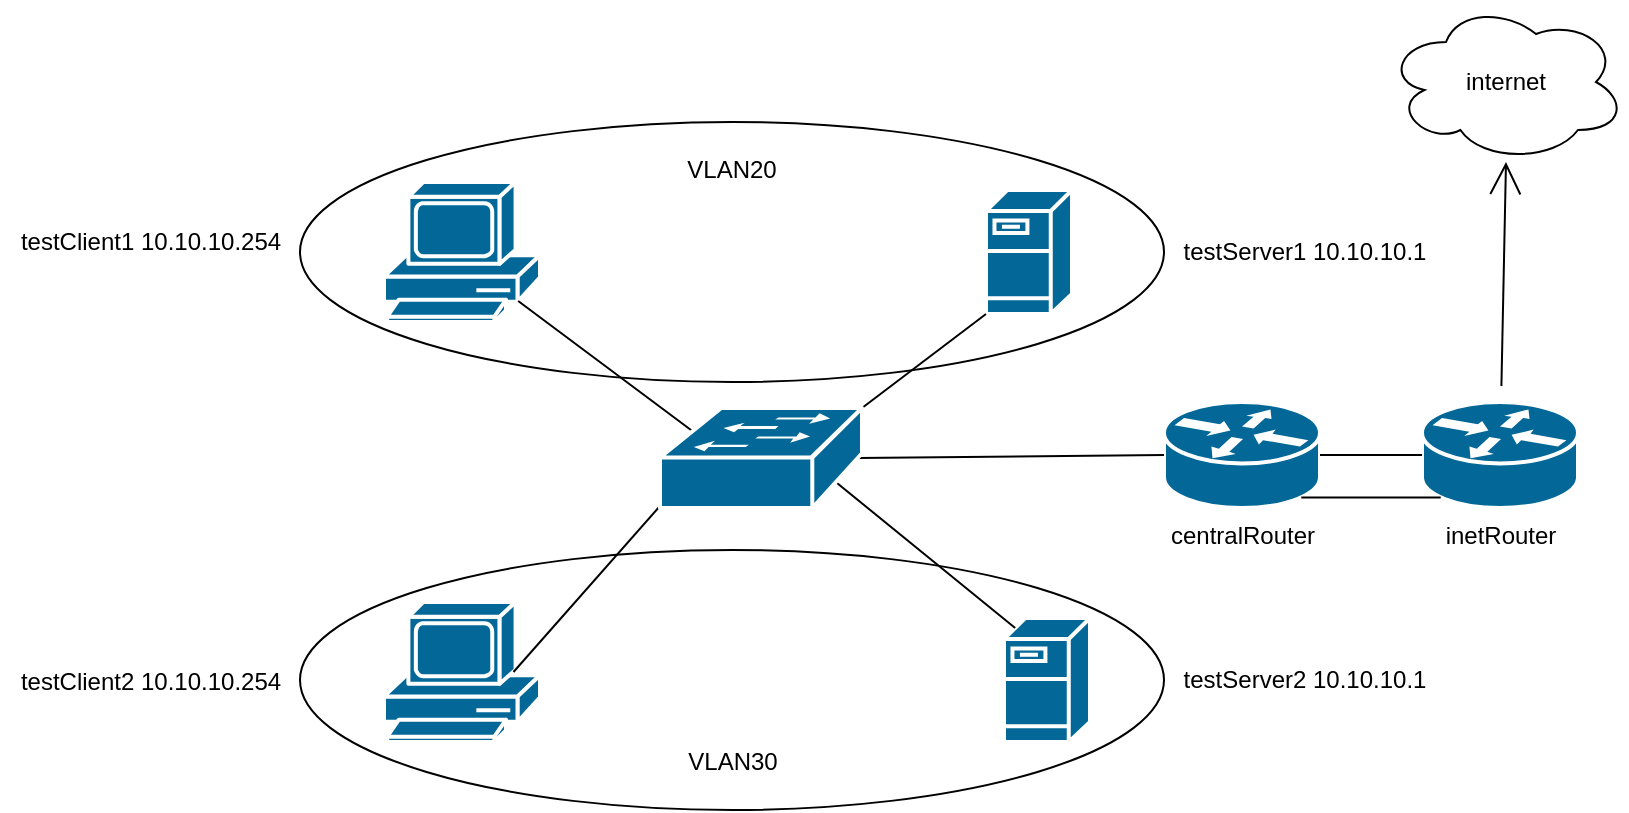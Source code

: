 <mxfile version="15.3.5" type="device"><diagram id="wDId8T9FKloI9gvBJdgD" name="Страница 1"><mxGraphModel dx="2932" dy="822" grid="1" gridSize="10" guides="1" tooltips="1" connect="1" arrows="1" fold="1" page="1" pageScale="1" pageWidth="827" pageHeight="583" math="0" shadow="0"><root><mxCell id="0"/><mxCell id="1" parent="0"/><mxCell id="29ul-pnNTCJSEjeqBZNy-23" value="" style="ellipse;whiteSpace=wrap;html=1;hachureGap=4;pointerEvents=0;" vertex="1" parent="1"><mxGeometry x="-1490" y="364" width="432" height="130" as="geometry"/></mxCell><mxCell id="29ul-pnNTCJSEjeqBZNy-4" value="" style="shape=mxgraph.cisco.servers.fileserver;sketch=0;html=1;pointerEvents=1;dashed=0;fillColor=#036897;strokeColor=#ffffff;strokeWidth=2;verticalLabelPosition=bottom;verticalAlign=top;align=center;outlineConnect=0;hachureGap=4;" vertex="1" parent="1"><mxGeometry x="-1147" y="184" width="43" height="62" as="geometry"/></mxCell><mxCell id="29ul-pnNTCJSEjeqBZNy-5" value="" style="shape=mxgraph.cisco.servers.fileserver;sketch=0;html=1;pointerEvents=1;dashed=0;fillColor=#036897;strokeColor=#ffffff;strokeWidth=2;verticalLabelPosition=bottom;verticalAlign=top;align=center;outlineConnect=0;hachureGap=4;" vertex="1" parent="1"><mxGeometry x="-1138" y="398" width="43" height="62" as="geometry"/></mxCell><mxCell id="29ul-pnNTCJSEjeqBZNy-7" value="" style="shape=mxgraph.cisco.computers_and_peripherals.pc;sketch=0;html=1;pointerEvents=1;dashed=0;fillColor=#036897;strokeColor=#ffffff;strokeWidth=2;verticalLabelPosition=bottom;verticalAlign=top;align=center;outlineConnect=0;hachureGap=4;" vertex="1" parent="1"><mxGeometry x="-1448" y="180" width="78" height="70" as="geometry"/></mxCell><mxCell id="29ul-pnNTCJSEjeqBZNy-8" value="" style="shape=mxgraph.cisco.computers_and_peripherals.pc;sketch=0;html=1;pointerEvents=1;dashed=0;fillColor=#036897;strokeColor=#ffffff;strokeWidth=2;verticalLabelPosition=bottom;verticalAlign=top;align=center;outlineConnect=0;hachureGap=4;" vertex="1" parent="1"><mxGeometry x="-1448" y="390" width="78" height="70" as="geometry"/></mxCell><mxCell id="29ul-pnNTCJSEjeqBZNy-28" style="edgeStyle=none;curved=1;rounded=0;orthogonalLoop=1;jettySize=auto;html=1;entryX=0.5;entryY=1;entryDx=0;entryDy=0;entryPerimeter=0;endArrow=open;startSize=14;endSize=14;sourcePerimeterSpacing=8;targetPerimeterSpacing=8;" edge="1" parent="1" source="29ul-pnNTCJSEjeqBZNy-10" target="29ul-pnNTCJSEjeqBZNy-20"><mxGeometry relative="1" as="geometry"/></mxCell><mxCell id="29ul-pnNTCJSEjeqBZNy-10" value="inetRouter" style="shape=mxgraph.cisco.routers.router;sketch=0;html=1;pointerEvents=1;dashed=0;fillColor=#036897;strokeColor=#ffffff;strokeWidth=2;verticalLabelPosition=bottom;verticalAlign=top;align=center;outlineConnect=0;hachureGap=4;" vertex="1" parent="1"><mxGeometry x="-929" y="290" width="78" height="53" as="geometry"/></mxCell><mxCell id="29ul-pnNTCJSEjeqBZNy-11" value="centralRouter&lt;br&gt;" style="shape=mxgraph.cisco.routers.router;sketch=0;html=1;pointerEvents=1;dashed=0;fillColor=#036897;strokeColor=#ffffff;strokeWidth=2;verticalLabelPosition=bottom;verticalAlign=top;align=center;outlineConnect=0;hachureGap=4;" vertex="1" parent="1"><mxGeometry x="-1058" y="290" width="78" height="53" as="geometry"/></mxCell><mxCell id="29ul-pnNTCJSEjeqBZNy-16" value="" style="endArrow=none;html=1;startSize=14;endSize=14;sourcePerimeterSpacing=8;targetPerimeterSpacing=8;entryX=0.16;entryY=0.23;entryDx=0;entryDy=0;entryPerimeter=0;exitX=0.86;exitY=0.85;exitDx=0;exitDy=0;exitPerimeter=0;" edge="1" parent="1" source="29ul-pnNTCJSEjeqBZNy-7" target="29ul-pnNTCJSEjeqBZNy-42"><mxGeometry width="50" height="50" relative="1" as="geometry"><mxPoint x="-1362" y="260" as="sourcePoint"/><mxPoint x="-1284.64" y="295.3" as="targetPoint"/></mxGeometry></mxCell><mxCell id="29ul-pnNTCJSEjeqBZNy-17" value="" style="endArrow=none;html=1;startSize=14;endSize=14;sourcePerimeterSpacing=8;targetPerimeterSpacing=8;exitX=0.83;exitY=0.5;exitDx=0;exitDy=0;exitPerimeter=0;entryX=0;entryY=0.98;entryDx=0;entryDy=0;entryPerimeter=0;" edge="1" parent="1" source="29ul-pnNTCJSEjeqBZNy-8" target="29ul-pnNTCJSEjeqBZNy-42"><mxGeometry width="50" height="50" relative="1" as="geometry"><mxPoint x="-1078" y="290" as="sourcePoint"/><mxPoint x="-1284.64" y="337.7" as="targetPoint"/></mxGeometry></mxCell><mxCell id="29ul-pnNTCJSEjeqBZNy-18" value="" style="endArrow=none;html=1;startSize=14;endSize=14;sourcePerimeterSpacing=8;targetPerimeterSpacing=8;exitX=1;exitY=0;exitDx=0;exitDy=0;exitPerimeter=0;entryX=0;entryY=1;entryDx=0;entryDy=0;entryPerimeter=0;" edge="1" parent="1" source="29ul-pnNTCJSEjeqBZNy-42" target="29ul-pnNTCJSEjeqBZNy-4"><mxGeometry width="50" height="50" relative="1" as="geometry"><mxPoint x="-1225.36" y="295.3" as="sourcePoint"/><mxPoint x="-1238" y="-30" as="targetPoint"/></mxGeometry></mxCell><mxCell id="29ul-pnNTCJSEjeqBZNy-19" value="" style="endArrow=none;html=1;startSize=14;endSize=14;sourcePerimeterSpacing=8;targetPerimeterSpacing=8;entryX=0.13;entryY=0.08;entryDx=0;entryDy=0;entryPerimeter=0;exitX=0.87;exitY=0.74;exitDx=0;exitDy=0;exitPerimeter=0;" edge="1" parent="1" source="29ul-pnNTCJSEjeqBZNy-42" target="29ul-pnNTCJSEjeqBZNy-5"><mxGeometry width="50" height="50" relative="1" as="geometry"><mxPoint x="-1160" y="351" as="sourcePoint"/><mxPoint x="-1028" y="240" as="targetPoint"/></mxGeometry></mxCell><mxCell id="29ul-pnNTCJSEjeqBZNy-20" value="internet" style="ellipse;shape=cloud;whiteSpace=wrap;html=1;hachureGap=4;pointerEvents=0;" vertex="1" parent="1"><mxGeometry x="-947" y="90" width="120" height="80" as="geometry"/></mxCell><mxCell id="29ul-pnNTCJSEjeqBZNy-21" value="" style="ellipse;whiteSpace=wrap;html=1;hachureGap=4;pointerEvents=0;fillColor=none;" vertex="1" parent="1"><mxGeometry x="-1490" y="150" width="432" height="130" as="geometry"/></mxCell><mxCell id="29ul-pnNTCJSEjeqBZNy-24" value="" style="endArrow=none;html=1;startSize=14;endSize=14;sourcePerimeterSpacing=8;targetPerimeterSpacing=8;exitX=0.98;exitY=0.5;exitDx=0;exitDy=0;exitPerimeter=0;entryX=0;entryY=0.5;entryDx=0;entryDy=0;entryPerimeter=0;" edge="1" parent="1" source="29ul-pnNTCJSEjeqBZNy-42" target="29ul-pnNTCJSEjeqBZNy-11"><mxGeometry width="50" height="50" relative="1" as="geometry"><mxPoint x="-1216.0" y="316.5" as="sourcePoint"/><mxPoint x="-1038" y="180" as="targetPoint"/></mxGeometry></mxCell><mxCell id="29ul-pnNTCJSEjeqBZNy-29" value="VLAN20" style="text;html=1;strokeColor=none;fillColor=none;align=center;verticalAlign=middle;whiteSpace=wrap;rounded=0;hachureGap=4;pointerEvents=0;" vertex="1" parent="1"><mxGeometry x="-1294" y="164" width="40" height="20" as="geometry"/></mxCell><mxCell id="29ul-pnNTCJSEjeqBZNy-30" value="VLAN30" style="text;html=1;align=center;verticalAlign=middle;resizable=0;points=[];autosize=1;strokeColor=none;fillColor=none;" vertex="1" parent="1"><mxGeometry x="-1304" y="460" width="60" height="20" as="geometry"/></mxCell><mxCell id="29ul-pnNTCJSEjeqBZNy-31" value="testClient1 10.10.10.254&lt;br&gt;" style="text;html=1;align=center;verticalAlign=middle;resizable=0;points=[];autosize=1;strokeColor=none;fillColor=none;" vertex="1" parent="1"><mxGeometry x="-1640" y="200" width="150" height="20" as="geometry"/></mxCell><mxCell id="29ul-pnNTCJSEjeqBZNy-32" value="testClient2 10.10.10.254" style="text;html=1;align=center;verticalAlign=middle;resizable=0;points=[];autosize=1;strokeColor=none;fillColor=none;" vertex="1" parent="1"><mxGeometry x="-1640" y="420" width="150" height="20" as="geometry"/></mxCell><mxCell id="29ul-pnNTCJSEjeqBZNy-33" value="testServer1 10.10.10.1" style="text;html=1;align=center;verticalAlign=middle;resizable=0;points=[];autosize=1;strokeColor=none;fillColor=none;" vertex="1" parent="1"><mxGeometry x="-1058" y="205" width="140" height="20" as="geometry"/></mxCell><mxCell id="29ul-pnNTCJSEjeqBZNy-34" value="testServer2 10.10.10.1" style="text;html=1;align=center;verticalAlign=middle;resizable=0;points=[];autosize=1;strokeColor=none;fillColor=none;" vertex="1" parent="1"><mxGeometry x="-1058" y="419" width="140" height="20" as="geometry"/></mxCell><mxCell id="29ul-pnNTCJSEjeqBZNy-40" value="" style="endArrow=none;html=1;startSize=14;endSize=14;sourcePerimeterSpacing=8;targetPerimeterSpacing=8;exitX=1;exitY=0.5;exitDx=0;exitDy=0;exitPerimeter=0;entryX=0;entryY=0.5;entryDx=0;entryDy=0;entryPerimeter=0;" edge="1" parent="1" source="29ul-pnNTCJSEjeqBZNy-11" target="29ul-pnNTCJSEjeqBZNy-10"><mxGeometry width="50" height="50" relative="1" as="geometry"><mxPoint x="-1020" y="370" as="sourcePoint"/><mxPoint x="-930" y="300" as="targetPoint"/></mxGeometry></mxCell><mxCell id="29ul-pnNTCJSEjeqBZNy-41" value="" style="endArrow=none;html=1;startSize=14;endSize=14;sourcePerimeterSpacing=8;targetPerimeterSpacing=8;entryX=0.12;entryY=0.9;entryDx=0;entryDy=0;entryPerimeter=0;exitX=0.88;exitY=0.9;exitDx=0;exitDy=0;exitPerimeter=0;" edge="1" parent="1" source="29ul-pnNTCJSEjeqBZNy-11" target="29ul-pnNTCJSEjeqBZNy-10"><mxGeometry width="50" height="50" relative="1" as="geometry"><mxPoint x="-1040" y="370" as="sourcePoint"/><mxPoint x="-990" y="320" as="targetPoint"/></mxGeometry></mxCell><mxCell id="29ul-pnNTCJSEjeqBZNy-42" value="" style="shape=mxgraph.cisco.switches.workgroup_switch;sketch=0;html=1;pointerEvents=1;dashed=0;fillColor=#036897;strokeColor=#ffffff;strokeWidth=2;verticalLabelPosition=bottom;verticalAlign=top;align=center;outlineConnect=0;hachureGap=4;" vertex="1" parent="1"><mxGeometry x="-1310" y="293" width="101" height="50" as="geometry"/></mxCell></root></mxGraphModel></diagram></mxfile>